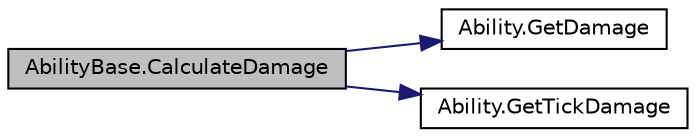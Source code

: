 digraph "AbilityBase.CalculateDamage"
{
 // INTERACTIVE_SVG=YES
 // LATEX_PDF_SIZE
  bgcolor="transparent";
  edge [fontname="Helvetica",fontsize="10",labelfontname="Helvetica",labelfontsize="10"];
  node [fontname="Helvetica",fontsize="10",shape=record];
  rankdir="LR";
  Node1 [label="AbilityBase.CalculateDamage",height=0.2,width=0.4,color="black", fillcolor="grey75", style="filled", fontcolor="black",tooltip="Returns the calculated damage."];
  Node1 -> Node2 [color="midnightblue",fontsize="10",style="solid",fontname="Helvetica"];
  Node2 [label="Ability.GetDamage",height=0.2,width=0.4,color="black",URL="$class_ability.html#a004d2ead9a2f144fe5a181fceed114a5",tooltip=" "];
  Node1 -> Node3 [color="midnightblue",fontsize="10",style="solid",fontname="Helvetica"];
  Node3 [label="Ability.GetTickDamage",height=0.2,width=0.4,color="black",URL="$class_ability.html#a0c1233ee3cfecfed5c899ed29d0ec4b9",tooltip=" "];
}
